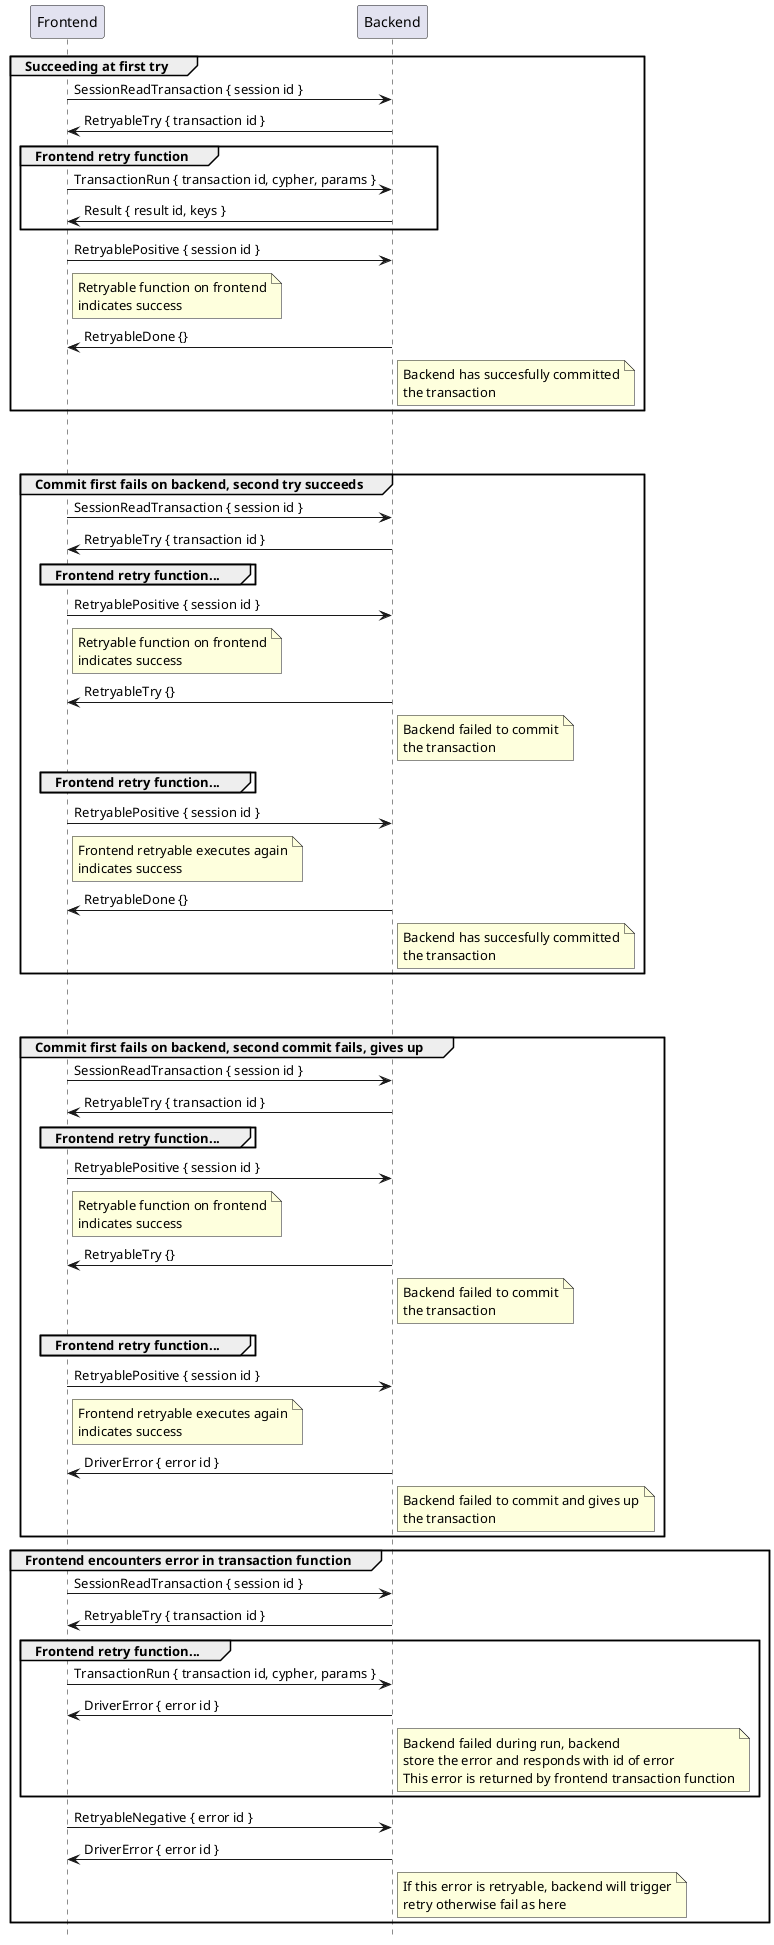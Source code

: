 @startuml
participant "Frontend"
participant "Backend"
hide footbox

group Succeeding at first try
    Frontend -> Backend: SessionReadTransaction { session id }
    Backend -> Frontend: RetryableTry { transaction id }

    group Frontend retry function
        Frontend -> Backend: TransactionRun { transaction id, cypher, params }
        Backend -> Frontend: Result { result id, keys }
    end

    Frontend -> Backend: RetryablePositive { session id }
    note right of Frontend
        Retryable function on frontend
        indicates success
    end note
    Backend -> Frontend: RetryableDone {}
    note right of Backend
        Backend has succesfully committed
        the transaction
    end note
end

||50||

group Commit first fails on backend, second try succeeds
    Frontend -> Backend: SessionReadTransaction { session id }
    Backend -> Frontend: RetryableTry { transaction id }
    group Frontend retry function...
    end

    Frontend -> Backend: RetryablePositive { session id }
    note right of Frontend
        Retryable function on frontend
        indicates success
    end note
    Backend -> Frontend: RetryableTry {}
    note right of Backend
        Backend failed to commit
        the transaction
    end note

    group Frontend retry function...
    end
    Frontend -> Backend: RetryablePositive { session id }
    note right of Frontend
        Frontend retryable executes again
        indicates success
    end note

    Backend -> Frontend: RetryableDone {}
    note right of Backend
        Backend has succesfully committed
        the transaction
    end note
end

||50||

group Commit first fails on backend, second commit fails, gives up
    Frontend -> Backend: SessionReadTransaction { session id }
    Backend -> Frontend: RetryableTry { transaction id }
    group Frontend retry function...
    end

    Frontend -> Backend: RetryablePositive { session id }
    note right of Frontend
        Retryable function on frontend
        indicates success
    end note
    Backend -> Frontend: RetryableTry {}
    note right of Backend
        Backend failed to commit
        the transaction
    end note

    group Frontend retry function...
    end
    Frontend -> Backend: RetryablePositive { session id }
    note right of Frontend
        Frontend retryable executes again
        indicates success
    end note

    Backend -> Frontend: DriverError { error id }
    note right of Backend
        Backend failed to commit and gives up
        the transaction
    end note
end

group Frontend encounters error in transaction function
    Frontend -> Backend: SessionReadTransaction { session id }
    Backend -> Frontend: RetryableTry { transaction id }
    group Frontend retry function...
        Frontend -> Backend: TransactionRun { transaction id, cypher, params }
        Backend -> Frontend: DriverError { error id }
        note right of Backend
            Backend failed during run, backend
            store the error and responds with id of error
            This error is returned by frontend transaction function
        end note
    end
    Frontend -> Backend: RetryableNegative { error id }
    Backend -> Frontend: DriverError { error id }
    note right of Backend
        If this error is retryable, backend will trigger
        retry otherwise fail as here
    end note
end

@enduml
